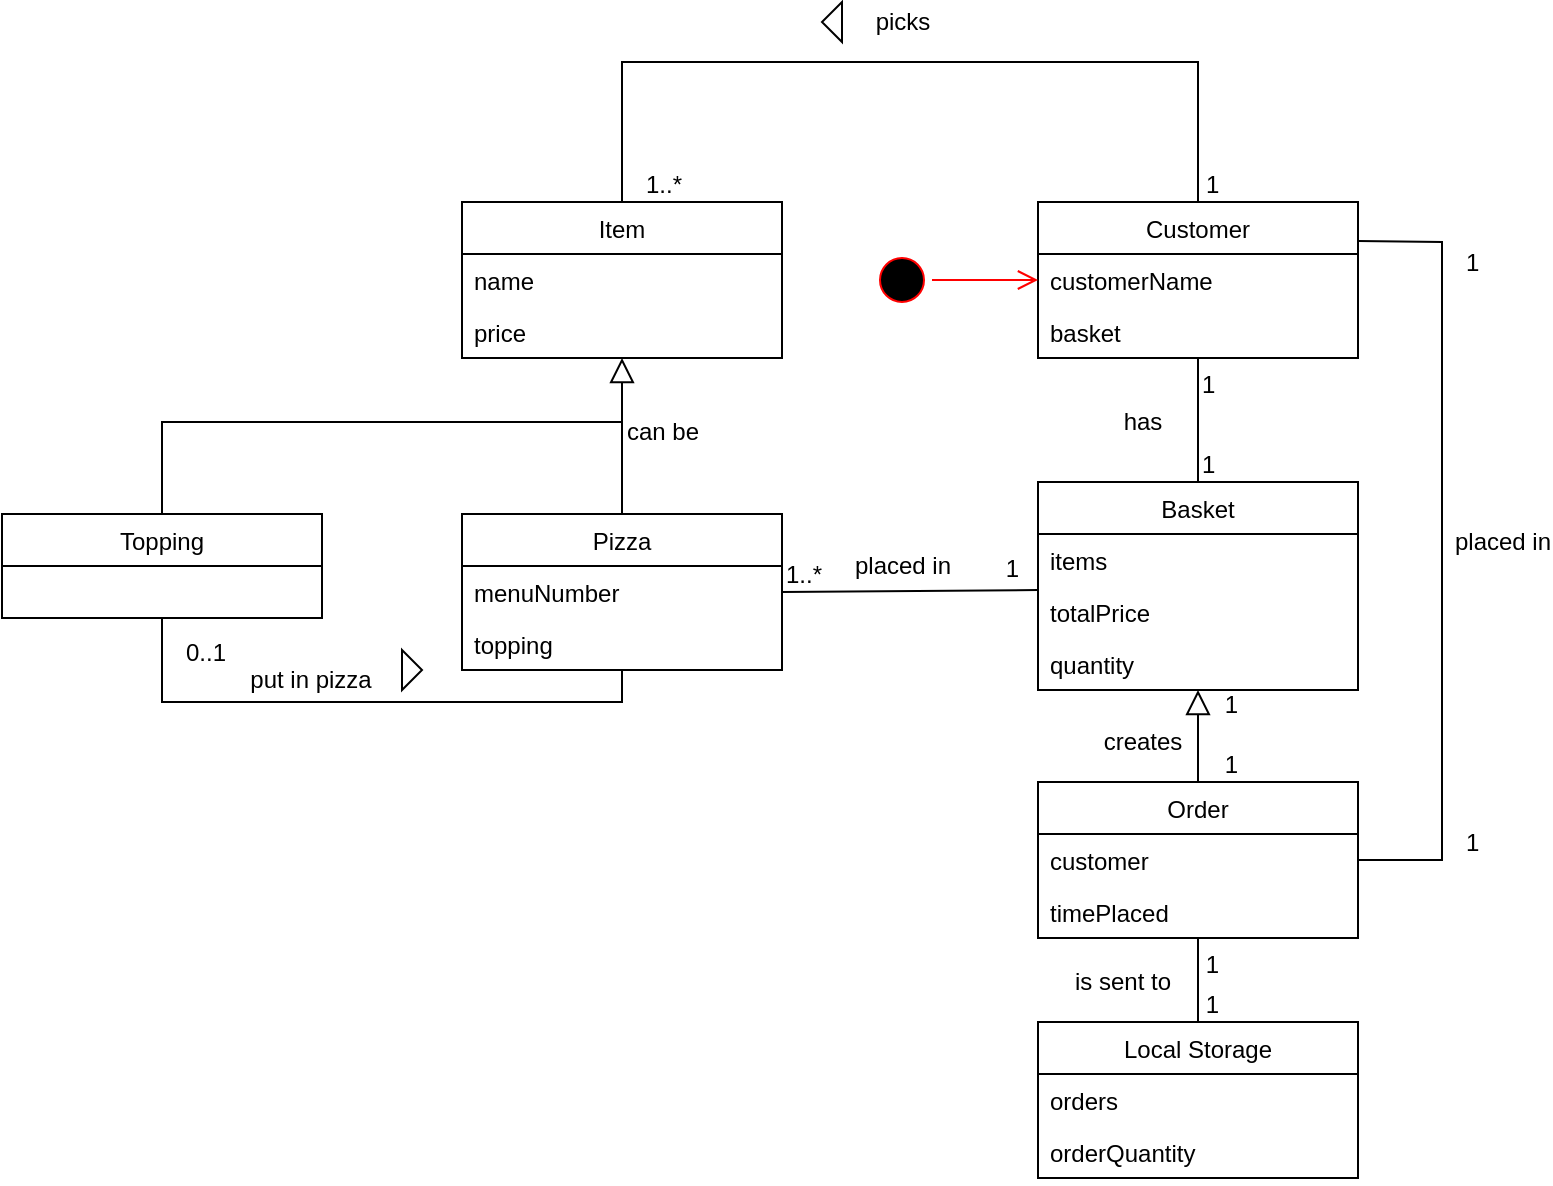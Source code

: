 <mxfile version="23.1.6" type="onedrive">
  <diagram id="C5RBs43oDa-KdzZeNtuy" name="Page-1">
    <mxGraphModel grid="1" page="1" gridSize="10" guides="1" tooltips="1" connect="1" arrows="1" fold="1" pageScale="1" pageWidth="827" pageHeight="1169" math="0" shadow="0">
      <root>
        <mxCell id="WIyWlLk6GJQsqaUBKTNV-0" />
        <mxCell id="WIyWlLk6GJQsqaUBKTNV-1" parent="WIyWlLk6GJQsqaUBKTNV-0" />
        <mxCell id="zkfFHV4jXpPFQw0GAbJ--0" value="Pizza" style="swimlane;fontStyle=0;align=center;verticalAlign=top;childLayout=stackLayout;horizontal=1;startSize=26;horizontalStack=0;resizeParent=1;resizeLast=0;collapsible=1;marginBottom=0;rounded=0;shadow=0;strokeWidth=1;" vertex="1" parent="WIyWlLk6GJQsqaUBKTNV-1">
          <mxGeometry x="270" y="626" width="160" height="78" as="geometry">
            <mxRectangle x="230" y="140" width="160" height="26" as="alternateBounds" />
          </mxGeometry>
        </mxCell>
        <mxCell id="zkfFHV4jXpPFQw0GAbJ--2" value="menuNumber" style="text;align=left;verticalAlign=top;spacingLeft=4;spacingRight=4;overflow=hidden;rotatable=0;points=[[0,0.5],[1,0.5]];portConstraint=eastwest;rounded=0;shadow=0;html=0;" vertex="1" parent="zkfFHV4jXpPFQw0GAbJ--0">
          <mxGeometry y="26" width="160" height="26" as="geometry" />
        </mxCell>
        <mxCell id="Y4Mlw6V3T0fHXm6pCBUP-14" value="topping" style="text;align=left;verticalAlign=top;spacingLeft=4;spacingRight=4;overflow=hidden;rotatable=0;points=[[0,0.5],[1,0.5]];portConstraint=eastwest;rounded=0;shadow=0;html=0;" vertex="1" parent="zkfFHV4jXpPFQw0GAbJ--0">
          <mxGeometry y="52" width="160" height="26" as="geometry" />
        </mxCell>
        <mxCell id="zkfFHV4jXpPFQw0GAbJ--17" value="Basket" style="swimlane;fontStyle=0;align=center;verticalAlign=top;childLayout=stackLayout;horizontal=1;startSize=26;horizontalStack=0;resizeParent=1;resizeLast=0;collapsible=1;marginBottom=0;rounded=0;shadow=0;strokeWidth=1;" vertex="1" parent="WIyWlLk6GJQsqaUBKTNV-1">
          <mxGeometry x="558" y="610" width="160" height="104" as="geometry">
            <mxRectangle x="550" y="140" width="160" height="26" as="alternateBounds" />
          </mxGeometry>
        </mxCell>
        <mxCell id="zkfFHV4jXpPFQw0GAbJ--18" value="items" style="text;align=left;verticalAlign=top;spacingLeft=4;spacingRight=4;overflow=hidden;rotatable=0;points=[[0,0.5],[1,0.5]];portConstraint=eastwest;" vertex="1" parent="zkfFHV4jXpPFQw0GAbJ--17">
          <mxGeometry y="26" width="160" height="26" as="geometry" />
        </mxCell>
        <mxCell id="zkfFHV4jXpPFQw0GAbJ--19" value="totalPrice" style="text;align=left;verticalAlign=top;spacingLeft=4;spacingRight=4;overflow=hidden;rotatable=0;points=[[0,0.5],[1,0.5]];portConstraint=eastwest;rounded=0;shadow=0;html=0;" vertex="1" parent="zkfFHV4jXpPFQw0GAbJ--17">
          <mxGeometry y="52" width="160" height="26" as="geometry" />
        </mxCell>
        <mxCell id="zkfFHV4jXpPFQw0GAbJ--20" value="quantity" style="text;align=left;verticalAlign=top;spacingLeft=4;spacingRight=4;overflow=hidden;rotatable=0;points=[[0,0.5],[1,0.5]];portConstraint=eastwest;rounded=0;shadow=0;html=0;" vertex="1" parent="zkfFHV4jXpPFQw0GAbJ--17">
          <mxGeometry y="78" width="160" height="26" as="geometry" />
        </mxCell>
        <mxCell id="Y4Mlw6V3T0fHXm6pCBUP-2" value="Item" style="swimlane;fontStyle=0;align=center;verticalAlign=top;childLayout=stackLayout;horizontal=1;startSize=26;horizontalStack=0;resizeParent=1;resizeLast=0;collapsible=1;marginBottom=0;rounded=0;shadow=0;strokeWidth=1;" vertex="1" parent="WIyWlLk6GJQsqaUBKTNV-1">
          <mxGeometry x="270" y="470" width="160" height="78" as="geometry">
            <mxRectangle x="230" y="140" width="160" height="26" as="alternateBounds" />
          </mxGeometry>
        </mxCell>
        <mxCell id="Y4Mlw6V3T0fHXm6pCBUP-6" value="name" style="text;align=left;verticalAlign=top;spacingLeft=4;spacingRight=4;overflow=hidden;rotatable=0;points=[[0,0.5],[1,0.5]];portConstraint=eastwest;rounded=0;shadow=0;html=0;" vertex="1" parent="Y4Mlw6V3T0fHXm6pCBUP-2">
          <mxGeometry y="26" width="160" height="26" as="geometry" />
        </mxCell>
        <mxCell id="Y4Mlw6V3T0fHXm6pCBUP-46" value="price" style="text;align=left;verticalAlign=top;spacingLeft=4;spacingRight=4;overflow=hidden;rotatable=0;points=[[0,0.5],[1,0.5]];portConstraint=eastwest;rounded=0;shadow=0;html=0;" vertex="1" parent="Y4Mlw6V3T0fHXm6pCBUP-2">
          <mxGeometry y="52" width="160" height="26" as="geometry" />
        </mxCell>
        <mxCell id="Y4Mlw6V3T0fHXm6pCBUP-7" value="" style="endArrow=block;endSize=10;endFill=0;shadow=0;strokeWidth=1;rounded=0;edgeStyle=elbowEdgeStyle;elbow=vertical;exitX=0.5;exitY=0;exitDx=0;exitDy=0;entryX=0.5;entryY=1;entryDx=0;entryDy=0;" edge="1" parent="WIyWlLk6GJQsqaUBKTNV-1" source="zkfFHV4jXpPFQw0GAbJ--0" target="Y4Mlw6V3T0fHXm6pCBUP-2">
          <mxGeometry width="160" relative="1" as="geometry">
            <mxPoint x="515" y="600" as="sourcePoint" />
            <mxPoint x="350" y="540" as="targetPoint" />
          </mxGeometry>
        </mxCell>
        <mxCell id="Y4Mlw6V3T0fHXm6pCBUP-9" value="Topping" style="swimlane;fontStyle=0;align=center;verticalAlign=top;childLayout=stackLayout;horizontal=1;startSize=26;horizontalStack=0;resizeParent=1;resizeLast=0;collapsible=1;marginBottom=0;rounded=0;shadow=0;strokeWidth=1;" vertex="1" parent="WIyWlLk6GJQsqaUBKTNV-1">
          <mxGeometry x="40" y="626" width="160" height="52" as="geometry">
            <mxRectangle x="230" y="140" width="160" height="26" as="alternateBounds" />
          </mxGeometry>
        </mxCell>
        <mxCell id="Y4Mlw6V3T0fHXm6pCBUP-12" value="" style="endArrow=none;html=1;rounded=0;exitX=0.5;exitY=0;exitDx=0;exitDy=0;" edge="1" parent="WIyWlLk6GJQsqaUBKTNV-1" source="Y4Mlw6V3T0fHXm6pCBUP-9">
          <mxGeometry width="50" height="50" relative="1" as="geometry">
            <mxPoint x="440" y="640" as="sourcePoint" />
            <mxPoint x="350" y="580" as="targetPoint" />
            <Array as="points">
              <mxPoint x="120" y="580" />
            </Array>
          </mxGeometry>
        </mxCell>
        <mxCell id="Y4Mlw6V3T0fHXm6pCBUP-15" value="0..1" style="resizable=0;align=left;verticalAlign=bottom;labelBackgroundColor=none;fontSize=12;direction=west;" connectable="0" vertex="1" parent="WIyWlLk6GJQsqaUBKTNV-1">
          <mxGeometry x="130" y="704" as="geometry" />
        </mxCell>
        <mxCell id="Y4Mlw6V3T0fHXm6pCBUP-16" value="" style="endArrow=none;html=1;rounded=0;exitX=0.5;exitY=1;exitDx=0;exitDy=0;entryX=0.5;entryY=1;entryDx=0;entryDy=0;" edge="1" parent="WIyWlLk6GJQsqaUBKTNV-1" source="Y4Mlw6V3T0fHXm6pCBUP-9" target="zkfFHV4jXpPFQw0GAbJ--0">
          <mxGeometry width="50" height="50" relative="1" as="geometry">
            <mxPoint x="210" y="830" as="sourcePoint" />
            <mxPoint x="350" y="720" as="targetPoint" />
            <Array as="points">
              <mxPoint x="120" y="720" />
              <mxPoint x="350" y="720" />
            </Array>
          </mxGeometry>
        </mxCell>
        <mxCell id="Y4Mlw6V3T0fHXm6pCBUP-17" value="put in pizza" style="text;html=1;resizable=0;points=[];;align=center;verticalAlign=middle;labelBackgroundColor=none;rounded=0;shadow=0;strokeWidth=1;fontSize=12;" connectable="0" vertex="1" parent="WIyWlLk6GJQsqaUBKTNV-1">
          <mxGeometry x="210" y="704" as="geometry">
            <mxPoint x="-16" y="5" as="offset" />
          </mxGeometry>
        </mxCell>
        <mxCell id="Y4Mlw6V3T0fHXm6pCBUP-18" value="" style="triangle;whiteSpace=wrap;html=1;" vertex="1" parent="WIyWlLk6GJQsqaUBKTNV-1">
          <mxGeometry x="240" y="694" width="10" height="20" as="geometry" />
        </mxCell>
        <mxCell id="Y4Mlw6V3T0fHXm6pCBUP-20" value="Local Storage" style="swimlane;fontStyle=0;align=center;verticalAlign=top;childLayout=stackLayout;horizontal=1;startSize=26;horizontalStack=0;resizeParent=1;resizeLast=0;collapsible=1;marginBottom=0;rounded=0;shadow=0;strokeWidth=1;" vertex="1" parent="WIyWlLk6GJQsqaUBKTNV-1">
          <mxGeometry x="558" y="880" width="160" height="78" as="geometry">
            <mxRectangle x="550" y="140" width="160" height="26" as="alternateBounds" />
          </mxGeometry>
        </mxCell>
        <mxCell id="Y4Mlw6V3T0fHXm6pCBUP-21" value="orders" style="text;align=left;verticalAlign=top;spacingLeft=4;spacingRight=4;overflow=hidden;rotatable=0;points=[[0,0.5],[1,0.5]];portConstraint=eastwest;" vertex="1" parent="Y4Mlw6V3T0fHXm6pCBUP-20">
          <mxGeometry y="26" width="160" height="26" as="geometry" />
        </mxCell>
        <mxCell id="Y4Mlw6V3T0fHXm6pCBUP-23" value="orderQuantity" style="text;align=left;verticalAlign=top;spacingLeft=4;spacingRight=4;overflow=hidden;rotatable=0;points=[[0,0.5],[1,0.5]];portConstraint=eastwest;rounded=0;shadow=0;html=0;" vertex="1" parent="Y4Mlw6V3T0fHXm6pCBUP-20">
          <mxGeometry y="52" width="160" height="26" as="geometry" />
        </mxCell>
        <mxCell id="Y4Mlw6V3T0fHXm6pCBUP-36" value="Customer" style="swimlane;fontStyle=0;align=center;verticalAlign=top;childLayout=stackLayout;horizontal=1;startSize=26;horizontalStack=0;resizeParent=1;resizeLast=0;collapsible=1;marginBottom=0;rounded=0;shadow=0;strokeWidth=1;" vertex="1" parent="WIyWlLk6GJQsqaUBKTNV-1">
          <mxGeometry x="558" y="470" width="160" height="78" as="geometry">
            <mxRectangle x="230" y="140" width="160" height="26" as="alternateBounds" />
          </mxGeometry>
        </mxCell>
        <mxCell id="Y4Mlw6V3T0fHXm6pCBUP-37" value="customerName" style="text;align=left;verticalAlign=top;spacingLeft=4;spacingRight=4;overflow=hidden;rotatable=0;points=[[0,0.5],[1,0.5]];portConstraint=eastwest;" vertex="1" parent="Y4Mlw6V3T0fHXm6pCBUP-36">
          <mxGeometry y="26" width="160" height="26" as="geometry" />
        </mxCell>
        <mxCell id="Y4Mlw6V3T0fHXm6pCBUP-84" value="basket" style="text;align=left;verticalAlign=top;spacingLeft=4;spacingRight=4;overflow=hidden;rotatable=0;points=[[0,0.5],[1,0.5]];portConstraint=eastwest;" vertex="1" parent="Y4Mlw6V3T0fHXm6pCBUP-36">
          <mxGeometry y="52" width="160" height="26" as="geometry" />
        </mxCell>
        <mxCell id="Y4Mlw6V3T0fHXm6pCBUP-39" value="Order" style="swimlane;fontStyle=0;align=center;verticalAlign=top;childLayout=stackLayout;horizontal=1;startSize=26;horizontalStack=0;resizeParent=1;resizeLast=0;collapsible=1;marginBottom=0;rounded=0;shadow=0;strokeWidth=1;" vertex="1" parent="WIyWlLk6GJQsqaUBKTNV-1">
          <mxGeometry x="558" y="760" width="160" height="78" as="geometry">
            <mxRectangle x="230" y="140" width="160" height="26" as="alternateBounds" />
          </mxGeometry>
        </mxCell>
        <mxCell id="Y4Mlw6V3T0fHXm6pCBUP-40" value="customer" style="text;align=left;verticalAlign=top;spacingLeft=4;spacingRight=4;overflow=hidden;rotatable=0;points=[[0,0.5],[1,0.5]];portConstraint=eastwest;" vertex="1" parent="Y4Mlw6V3T0fHXm6pCBUP-39">
          <mxGeometry y="26" width="160" height="26" as="geometry" />
        </mxCell>
        <mxCell id="Y4Mlw6V3T0fHXm6pCBUP-41" value="timePlaced" style="text;align=left;verticalAlign=top;spacingLeft=4;spacingRight=4;overflow=hidden;rotatable=0;points=[[0,0.5],[1,0.5]];portConstraint=eastwest;rounded=0;shadow=0;html=0;" vertex="1" parent="Y4Mlw6V3T0fHXm6pCBUP-39">
          <mxGeometry y="52" width="160" height="26" as="geometry" />
        </mxCell>
        <mxCell id="Y4Mlw6V3T0fHXm6pCBUP-47" value="" style="endArrow=none;html=1;rounded=0;entryX=0.5;entryY=0;entryDx=0;entryDy=0;exitX=0.5;exitY=0;exitDx=0;exitDy=0;" edge="1" parent="WIyWlLk6GJQsqaUBKTNV-1" source="Y4Mlw6V3T0fHXm6pCBUP-36" target="Y4Mlw6V3T0fHXm6pCBUP-2">
          <mxGeometry width="50" height="50" relative="1" as="geometry">
            <mxPoint x="690" y="430" as="sourcePoint" />
            <mxPoint x="380" y="350" as="targetPoint" />
            <Array as="points">
              <mxPoint x="638" y="400" />
              <mxPoint x="350" y="400" />
              <mxPoint x="350" y="420" />
            </Array>
          </mxGeometry>
        </mxCell>
        <mxCell id="Y4Mlw6V3T0fHXm6pCBUP-48" value="has" style="text;html=1;resizable=0;points=[];;align=center;verticalAlign=middle;labelBackgroundColor=none;rounded=0;shadow=0;strokeWidth=1;fontSize=12;" connectable="0" vertex="1" parent="WIyWlLk6GJQsqaUBKTNV-1">
          <mxGeometry x="610" y="580" as="geometry" />
        </mxCell>
        <mxCell id="Y4Mlw6V3T0fHXm6pCBUP-49" value="1" style="resizable=0;align=left;verticalAlign=bottom;labelBackgroundColor=none;fontSize=12;direction=west;" connectable="0" vertex="1" parent="WIyWlLk6GJQsqaUBKTNV-1">
          <mxGeometry x="638" y="570" as="geometry" />
        </mxCell>
        <mxCell id="Y4Mlw6V3T0fHXm6pCBUP-50" value="1..*" style="resizable=0;align=left;verticalAlign=bottom;labelBackgroundColor=none;fontSize=12;direction=west;" connectable="0" vertex="1" parent="WIyWlLk6GJQsqaUBKTNV-1">
          <mxGeometry x="360" y="470" as="geometry" />
        </mxCell>
        <mxCell id="Y4Mlw6V3T0fHXm6pCBUP-51" value="can be" style="text;html=1;resizable=0;points=[];;align=center;verticalAlign=middle;labelBackgroundColor=none;rounded=0;shadow=0;strokeWidth=1;fontSize=12;" connectable="0" vertex="1" parent="WIyWlLk6GJQsqaUBKTNV-1">
          <mxGeometry x="370" y="584.5" as="geometry" />
        </mxCell>
        <mxCell id="Y4Mlw6V3T0fHXm6pCBUP-55" value="creates" style="text;html=1;resizable=0;points=[];;align=center;verticalAlign=middle;labelBackgroundColor=none;rounded=0;shadow=0;strokeWidth=1;fontSize=12;" connectable="0" vertex="1" parent="WIyWlLk6GJQsqaUBKTNV-1">
          <mxGeometry x="610" y="740" as="geometry" />
        </mxCell>
        <mxCell id="Y4Mlw6V3T0fHXm6pCBUP-59" value="" style="endArrow=none;html=1;rounded=0;entryX=0.5;entryY=0;entryDx=0;entryDy=0;exitX=0.5;exitY=1;exitDx=0;exitDy=0;" edge="1" parent="WIyWlLk6GJQsqaUBKTNV-1" source="Y4Mlw6V3T0fHXm6pCBUP-39" target="Y4Mlw6V3T0fHXm6pCBUP-20">
          <mxGeometry width="50" height="50" relative="1" as="geometry">
            <mxPoint x="740" y="840" as="sourcePoint" />
            <mxPoint x="740" y="886" as="targetPoint" />
            <Array as="points" />
          </mxGeometry>
        </mxCell>
        <mxCell id="Y4Mlw6V3T0fHXm6pCBUP-61" value="is sent to" style="text;html=1;resizable=0;points=[];;align=center;verticalAlign=middle;labelBackgroundColor=none;rounded=0;shadow=0;strokeWidth=1;fontSize=12;" connectable="0" vertex="1" parent="WIyWlLk6GJQsqaUBKTNV-1">
          <mxGeometry x="600" y="860" as="geometry" />
        </mxCell>
        <mxCell id="Y4Mlw6V3T0fHXm6pCBUP-62" value="1" style="resizable=0;align=right;verticalAlign=bottom;labelBackgroundColor=none;fontSize=12;" connectable="0" vertex="1" parent="WIyWlLk6GJQsqaUBKTNV-1">
          <mxGeometry x="650" y="860" as="geometry" />
        </mxCell>
        <mxCell id="Y4Mlw6V3T0fHXm6pCBUP-63" value="1" style="resizable=0;align=right;verticalAlign=bottom;labelBackgroundColor=none;fontSize=12;" connectable="0" vertex="1" parent="WIyWlLk6GJQsqaUBKTNV-1">
          <mxGeometry x="650" y="880" as="geometry" />
        </mxCell>
        <mxCell id="Y4Mlw6V3T0fHXm6pCBUP-57" value="1" style="resizable=0;align=right;verticalAlign=bottom;labelBackgroundColor=none;fontSize=12;" connectable="0" vertex="1" parent="WIyWlLk6GJQsqaUBKTNV-1">
          <mxGeometry x="500" y="730" width="160" as="geometry" />
        </mxCell>
        <mxCell id="Y4Mlw6V3T0fHXm6pCBUP-64" value="1" style="resizable=0;align=right;verticalAlign=bottom;labelBackgroundColor=none;fontSize=12;" connectable="0" vertex="1" parent="WIyWlLk6GJQsqaUBKTNV-1">
          <mxGeometry x="500" y="760" width="160" as="geometry" />
        </mxCell>
        <mxCell id="Y4Mlw6V3T0fHXm6pCBUP-66" value="" style="endArrow=none;html=1;rounded=0;entryX=0.5;entryY=0;entryDx=0;entryDy=0;exitX=0.5;exitY=1;exitDx=0;exitDy=0;" edge="1" parent="WIyWlLk6GJQsqaUBKTNV-1" source="Y4Mlw6V3T0fHXm6pCBUP-36" target="zkfFHV4jXpPFQw0GAbJ--17">
          <mxGeometry width="50" height="50" relative="1" as="geometry">
            <mxPoint x="670" y="570" as="sourcePoint" />
            <mxPoint x="670" y="616" as="targetPoint" />
            <Array as="points" />
          </mxGeometry>
        </mxCell>
        <mxCell id="Y4Mlw6V3T0fHXm6pCBUP-67" value="1" style="resizable=0;align=left;verticalAlign=bottom;labelBackgroundColor=none;fontSize=12;direction=west;" connectable="0" vertex="1" parent="WIyWlLk6GJQsqaUBKTNV-1">
          <mxGeometry x="638" y="610" as="geometry" />
        </mxCell>
        <mxCell id="Y4Mlw6V3T0fHXm6pCBUP-68" value="picks" style="text;html=1;resizable=0;points=[];;align=center;verticalAlign=middle;labelBackgroundColor=none;rounded=0;shadow=0;strokeWidth=1;fontSize=12;" connectable="0" vertex="1" parent="WIyWlLk6GJQsqaUBKTNV-1">
          <mxGeometry x="490" y="380" as="geometry" />
        </mxCell>
        <mxCell id="Y4Mlw6V3T0fHXm6pCBUP-69" value="" style="triangle;whiteSpace=wrap;html=1;rotation=-180;" vertex="1" parent="WIyWlLk6GJQsqaUBKTNV-1">
          <mxGeometry x="450" y="370" width="10" height="20" as="geometry" />
        </mxCell>
        <mxCell id="Y4Mlw6V3T0fHXm6pCBUP-71" value="" style="ellipse;html=1;shape=startState;fillColor=#000000;strokeColor=#ff0000;" vertex="1" parent="WIyWlLk6GJQsqaUBKTNV-1">
          <mxGeometry x="475" y="494" width="30" height="30" as="geometry" />
        </mxCell>
        <mxCell id="Y4Mlw6V3T0fHXm6pCBUP-72" value="" style="edgeStyle=orthogonalEdgeStyle;html=1;verticalAlign=bottom;endArrow=open;endSize=8;strokeColor=#ff0000;rounded=0;entryX=0;entryY=0.5;entryDx=0;entryDy=0;" edge="1" parent="WIyWlLk6GJQsqaUBKTNV-1" source="Y4Mlw6V3T0fHXm6pCBUP-71" target="Y4Mlw6V3T0fHXm6pCBUP-37">
          <mxGeometry relative="1" as="geometry">
            <mxPoint x="760" y="530" as="targetPoint" />
          </mxGeometry>
        </mxCell>
        <mxCell id="Y4Mlw6V3T0fHXm6pCBUP-73" value="" style="endArrow=none;html=1;rounded=0;entryX=0;entryY=0.077;entryDx=0;entryDy=0;exitX=1;exitY=0.5;exitDx=0;exitDy=0;entryPerimeter=0;" edge="1" parent="WIyWlLk6GJQsqaUBKTNV-1" source="zkfFHV4jXpPFQw0GAbJ--0" target="zkfFHV4jXpPFQw0GAbJ--19">
          <mxGeometry width="50" height="50" relative="1" as="geometry">
            <mxPoint x="460" y="704" as="sourcePoint" />
            <mxPoint x="460" y="766" as="targetPoint" />
            <Array as="points" />
          </mxGeometry>
        </mxCell>
        <mxCell id="Y4Mlw6V3T0fHXm6pCBUP-74" value="placed in" style="text;html=1;resizable=0;points=[];;align=center;verticalAlign=middle;labelBackgroundColor=none;rounded=0;shadow=0;strokeWidth=1;fontSize=12;" connectable="0" vertex="1" parent="WIyWlLk6GJQsqaUBKTNV-1">
          <mxGeometry x="490" y="652" as="geometry" />
        </mxCell>
        <mxCell id="Y4Mlw6V3T0fHXm6pCBUP-75" value="1..*" style="resizable=0;align=left;verticalAlign=bottom;labelBackgroundColor=none;fontSize=12;" connectable="0" vertex="1" parent="WIyWlLk6GJQsqaUBKTNV-1">
          <mxGeometry x="430" y="665" as="geometry" />
        </mxCell>
        <mxCell id="Y4Mlw6V3T0fHXm6pCBUP-76" value="1" style="resizable=0;align=right;verticalAlign=bottom;labelBackgroundColor=none;fontSize=12;" connectable="0" vertex="1" parent="WIyWlLk6GJQsqaUBKTNV-1">
          <mxGeometry x="550" y="662" as="geometry" />
        </mxCell>
        <mxCell id="Y4Mlw6V3T0fHXm6pCBUP-77" value="" style="endArrow=block;endSize=10;endFill=0;shadow=0;strokeWidth=1;rounded=0;edgeStyle=elbowEdgeStyle;elbow=vertical;exitX=0.5;exitY=0;exitDx=0;exitDy=0;" edge="1" parent="WIyWlLk6GJQsqaUBKTNV-1" source="Y4Mlw6V3T0fHXm6pCBUP-39" target="zkfFHV4jXpPFQw0GAbJ--20">
          <mxGeometry width="160" relative="1" as="geometry">
            <mxPoint x="520" y="799" as="sourcePoint" />
            <mxPoint x="520" y="721" as="targetPoint" />
          </mxGeometry>
        </mxCell>
        <mxCell id="Y4Mlw6V3T0fHXm6pCBUP-80" value="" style="endArrow=none;html=1;rounded=0;exitX=1;exitY=0.25;exitDx=0;exitDy=0;entryX=1;entryY=0.5;entryDx=0;entryDy=0;" edge="1" parent="WIyWlLk6GJQsqaUBKTNV-1" source="Y4Mlw6V3T0fHXm6pCBUP-36" target="Y4Mlw6V3T0fHXm6pCBUP-40">
          <mxGeometry width="50" height="50" relative="1" as="geometry">
            <mxPoint x="760" y="678" as="sourcePoint" />
            <mxPoint x="750" y="840" as="targetPoint" />
            <Array as="points">
              <mxPoint x="760" y="490" />
              <mxPoint x="760" y="799" />
            </Array>
          </mxGeometry>
        </mxCell>
        <mxCell id="Y4Mlw6V3T0fHXm6pCBUP-81" value="placed in" style="text;html=1;resizable=0;points=[];;align=center;verticalAlign=middle;labelBackgroundColor=none;rounded=0;shadow=0;strokeWidth=1;fontSize=12;" connectable="0" vertex="1" parent="WIyWlLk6GJQsqaUBKTNV-1">
          <mxGeometry x="790" y="640" as="geometry" />
        </mxCell>
        <mxCell id="Y4Mlw6V3T0fHXm6pCBUP-82" value="1" style="resizable=0;align=left;verticalAlign=bottom;labelBackgroundColor=none;fontSize=12;direction=west;" connectable="0" vertex="1" parent="WIyWlLk6GJQsqaUBKTNV-1">
          <mxGeometry x="770" y="509" as="geometry" />
        </mxCell>
        <mxCell id="Y4Mlw6V3T0fHXm6pCBUP-83" value="1" style="resizable=0;align=left;verticalAlign=bottom;labelBackgroundColor=none;fontSize=12;direction=west;" connectable="0" vertex="1" parent="WIyWlLk6GJQsqaUBKTNV-1">
          <mxGeometry x="770" y="799" as="geometry" />
        </mxCell>
        <mxCell id="Y4Mlw6V3T0fHXm6pCBUP-85" value="1" style="resizable=0;align=left;verticalAlign=bottom;labelBackgroundColor=none;fontSize=12;direction=west;" connectable="0" vertex="1" parent="WIyWlLk6GJQsqaUBKTNV-1">
          <mxGeometry x="640" y="470" as="geometry" />
        </mxCell>
      </root>
    </mxGraphModel>
  </diagram>
</mxfile>
